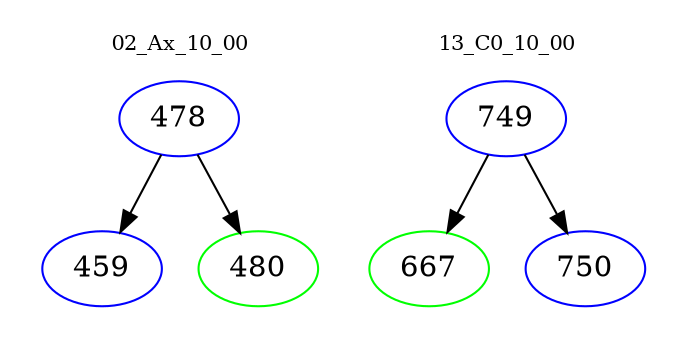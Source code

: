 digraph{
subgraph cluster_0 {
color = white
label = "02_Ax_10_00";
fontsize=10;
T0_478 [label="478", color="blue"]
T0_478 -> T0_459 [color="black"]
T0_459 [label="459", color="blue"]
T0_478 -> T0_480 [color="black"]
T0_480 [label="480", color="green"]
}
subgraph cluster_1 {
color = white
label = "13_C0_10_00";
fontsize=10;
T1_749 [label="749", color="blue"]
T1_749 -> T1_667 [color="black"]
T1_667 [label="667", color="green"]
T1_749 -> T1_750 [color="black"]
T1_750 [label="750", color="blue"]
}
}
